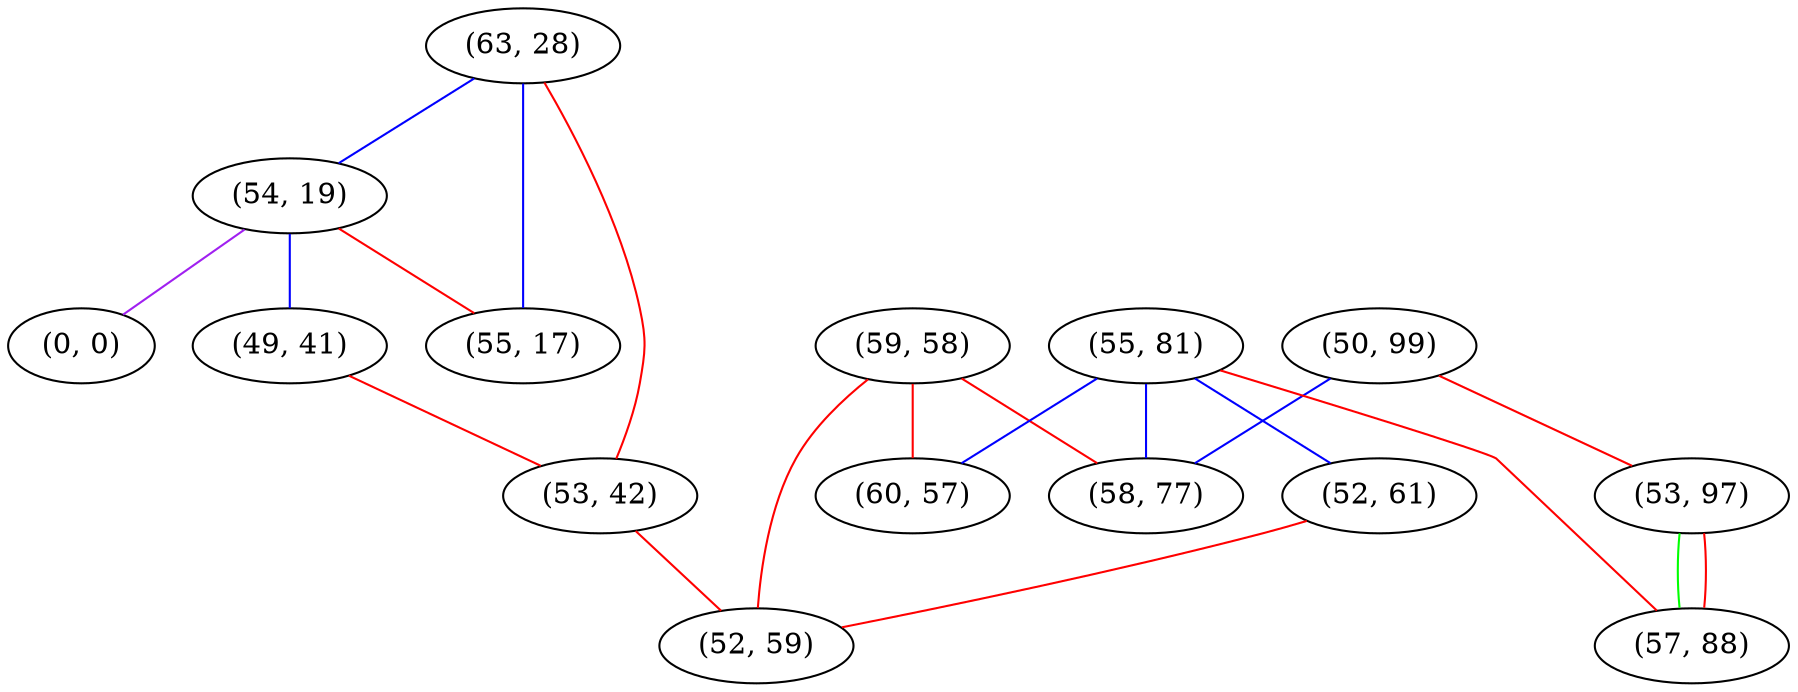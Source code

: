 graph "" {
"(63, 28)";
"(54, 19)";
"(59, 58)";
"(0, 0)";
"(50, 99)";
"(49, 41)";
"(55, 81)";
"(53, 97)";
"(57, 88)";
"(55, 17)";
"(52, 61)";
"(53, 42)";
"(58, 77)";
"(60, 57)";
"(52, 59)";
"(63, 28)" -- "(54, 19)"  [color=blue, key=0, weight=3];
"(63, 28)" -- "(53, 42)"  [color=red, key=0, weight=1];
"(63, 28)" -- "(55, 17)"  [color=blue, key=0, weight=3];
"(54, 19)" -- "(0, 0)"  [color=purple, key=0, weight=4];
"(54, 19)" -- "(49, 41)"  [color=blue, key=0, weight=3];
"(54, 19)" -- "(55, 17)"  [color=red, key=0, weight=1];
"(59, 58)" -- "(58, 77)"  [color=red, key=0, weight=1];
"(59, 58)" -- "(60, 57)"  [color=red, key=0, weight=1];
"(59, 58)" -- "(52, 59)"  [color=red, key=0, weight=1];
"(50, 99)" -- "(53, 97)"  [color=red, key=0, weight=1];
"(50, 99)" -- "(58, 77)"  [color=blue, key=0, weight=3];
"(49, 41)" -- "(53, 42)"  [color=red, key=0, weight=1];
"(55, 81)" -- "(52, 61)"  [color=blue, key=0, weight=3];
"(55, 81)" -- "(57, 88)"  [color=red, key=0, weight=1];
"(55, 81)" -- "(60, 57)"  [color=blue, key=0, weight=3];
"(55, 81)" -- "(58, 77)"  [color=blue, key=0, weight=3];
"(53, 97)" -- "(57, 88)"  [color=green, key=0, weight=2];
"(53, 97)" -- "(57, 88)"  [color=red, key=1, weight=1];
"(52, 61)" -- "(52, 59)"  [color=red, key=0, weight=1];
"(53, 42)" -- "(52, 59)"  [color=red, key=0, weight=1];
}
